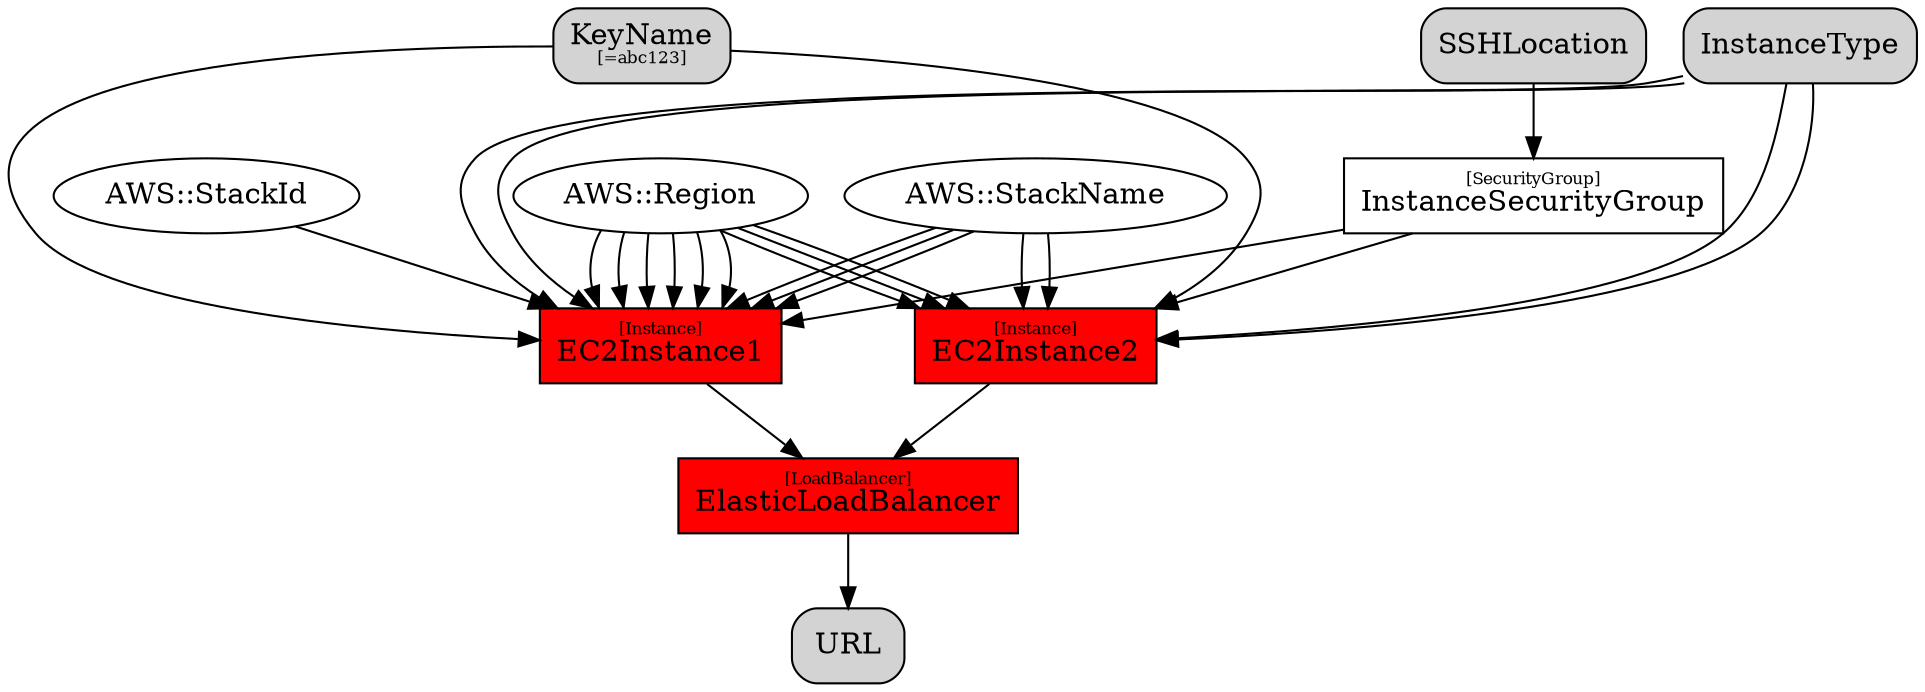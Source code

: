 digraph "AWS CloudFormation Sample Template ELBStickinessSample: Create a load balanced sample web site with ELB stickiness enabled. The AI is chosen based on the region in which the stack is run. This example creates 2 EC2 instances behind a load balancer with a simple health check. The ec2 instnces are untargeted and may be deployed in one or more availaiblity zones. The web site is available on port 80, however, the instances can be configured to listen on any port (8888 by default). **WARNING** This template creates one or more Amazon EC2 instances and an Elastic Load Balancer. You will be billed for the AWS resources used if you create a stack from this template." {
labeljust=l;
node [shape=box];
node [style="filled"];
node [fillcolor="red"]
"ElasticLoadBalancer"[label=<<FONT POINT-SIZE="8">[LoadBalancer]</FONT><BR />ElasticLoadBalancer>]
node [style=""];
node [fillcolor=""]
node [style="filled"];
node [fillcolor="red"]
"EC2Instance1"[label=<<FONT POINT-SIZE="8">[Instance]</FONT><BR />EC2Instance1>]
node [style=""];
node [fillcolor=""]
node [style="filled"];
node [fillcolor="red"]
"EC2Instance2"[label=<<FONT POINT-SIZE="8">[Instance]</FONT><BR />EC2Instance2>]
node [style=""];
node [fillcolor=""]
"InstanceSecurityGroup"[label=<<FONT POINT-SIZE="8">[SecurityGroup]</FONT><BR />InstanceSecurityGroup>]
subgraph "Parameters" {
labeljust=l;
node [shape=box];
node [style="filled,rounded"]
rank=source
"SSHLocation"
"KeyName"[label=<KeyName<BR /><FONT POINT-SIZE="8">[=abc123]</FONT>>]
"InstanceType"
}
subgraph "Outputs" {
labeljust=l;
node [shape=box];
node [style="filled,rounded"]
rank=sink
"URL"
}
subgraph "Pseudo Parameters" {
labeljust=l;
node [shape=ellipse];
"AWS::StackName"
"AWS::Region"
"AWS::StackId"
}
"EC2Instance1" -> "ElasticLoadBalancer";
"EC2Instance2" -> "ElasticLoadBalancer";
"AWS::StackName" -> "EC2Instance1";
"AWS::Region" -> "EC2Instance1";
"AWS::StackName" -> "EC2Instance1";
"AWS::Region" -> "EC2Instance1";
"KeyName" -> "EC2Instance1";
"InstanceSecurityGroup" -> "EC2Instance1";
"InstanceType" -> "EC2Instance1";
"AWS::Region" -> "EC2Instance1";
"InstanceType" -> "EC2Instance1";
"AWS::StackId" -> "EC2Instance1";
"AWS::Region" -> "EC2Instance1";
"AWS::StackName" -> "EC2Instance1";
"AWS::Region" -> "EC2Instance1";
"AWS::Region" -> "EC2Instance1";
"AWS::StackName" -> "EC2Instance2";
"AWS::Region" -> "EC2Instance2";
"AWS::StackName" -> "EC2Instance2";
"AWS::Region" -> "EC2Instance2";
"KeyName" -> "EC2Instance2";
"InstanceSecurityGroup" -> "EC2Instance2";
"InstanceType" -> "EC2Instance2";
"AWS::Region" -> "EC2Instance2";
"InstanceType" -> "EC2Instance2";
"SSHLocation" -> "InstanceSecurityGroup";
"ElasticLoadBalancer" -> "URL";
}

